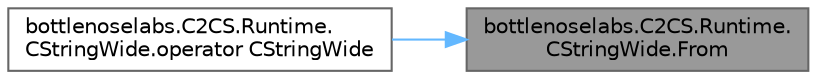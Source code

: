 digraph "bottlenoselabs.C2CS.Runtime.CStringWide.From"
{
 // LATEX_PDF_SIZE
  bgcolor="transparent";
  edge [fontname=Helvetica,fontsize=10,labelfontname=Helvetica,labelfontsize=10];
  node [fontname=Helvetica,fontsize=10,shape=box,height=0.2,width=0.4];
  rankdir="RL";
  Node1 [id="Node000001",label="bottlenoselabs.C2CS.Runtime.\lCStringWide.From",height=0.2,width=0.4,color="gray40", fillcolor="grey60", style="filled", fontcolor="black",tooltip="Performs an implicit conversion from a byte pointer to a CStringWide."];
  Node1 -> Node2 [id="edge1_Node000001_Node000002",dir="back",color="steelblue1",style="solid",tooltip=" "];
  Node2 [id="Node000002",label="bottlenoselabs.C2CS.Runtime.\lCStringWide.operator CStringWide",height=0.2,width=0.4,color="grey40", fillcolor="white", style="filled",URL="$structbottlenoselabs_1_1_c2_c_s_1_1_runtime_1_1_c_string_wide.html#ac3881cd35e2fe226c516baabed2b591c",tooltip="Performs an implicit conversion from a byte pointer to a CStringWide."];
}
